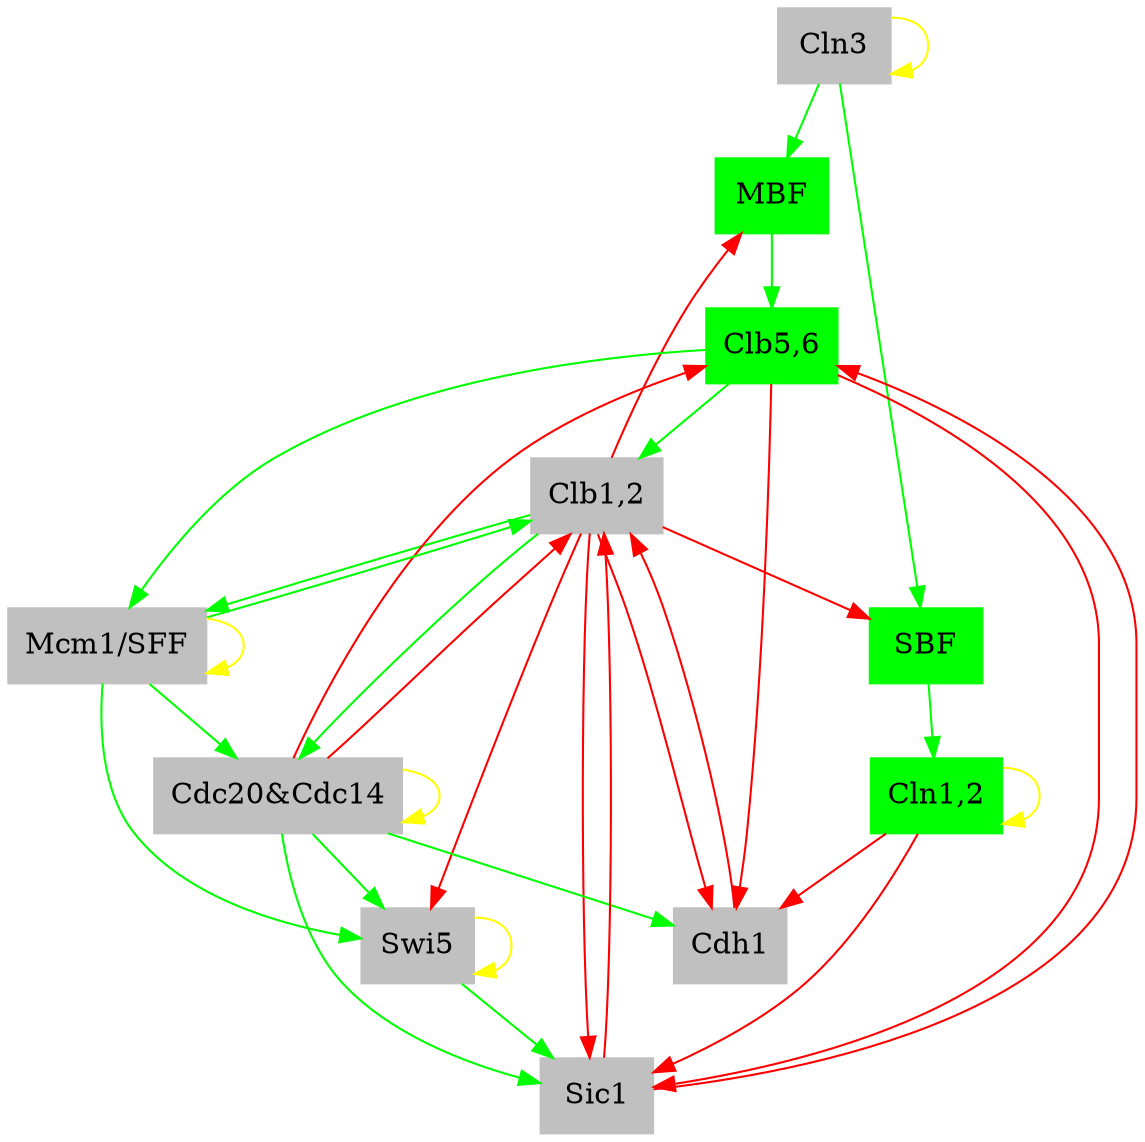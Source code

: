 digraph 01110001000  {
"Cln3" [shape=box, color=gray, style=filled];
	edge [color=yellow]; 
	"Cln3" -> "Cln3";
"MBF" [shape=box, color=green, style=filled];
	edge [color=green]; 
	"Cln3" -> "MBF";
	edge [color=red]; 
	"Clb1,2" -> "MBF";
"SBF" [shape=box, color=green, style=filled];
	edge [color=green]; 
	"Cln3" -> "SBF";
	edge [color=red]; 
	"Clb1,2" -> "SBF";
"Cln1,2" [shape=box, color=green, style=filled];
	edge [color=yellow]; 
	"Cln1,2" -> "Cln1,2";
	edge [color=green]; 
	"SBF" -> "Cln1,2";
"Cdh1" [shape=box, color=gray, style=filled];
	edge [color=green]; 
	"Cdc20&Cdc14" -> "Cdh1";
	edge [color=red]; 
	"Cln1,2" -> "Cdh1";
	"Clb5,6" -> "Cdh1";
	"Clb1,2" -> "Cdh1";
"Swi5" [shape=box, color=gray, style=filled];
	edge [color=yellow]; 
	"Swi5" -> "Swi5";
	edge [color=green]; 
	"Mcm1/SFF" -> "Swi5";
	"Cdc20&Cdc14" -> "Swi5";
	edge [color=red]; 
	"Clb1,2" -> "Swi5";
"Cdc20&Cdc14" [shape=box, color=gray, style=filled];
	edge [color=yellow]; 
	"Cdc20&Cdc14" -> "Cdc20&Cdc14";
	edge [color=green]; 
	"Clb1,2" -> "Cdc20&Cdc14";
	"Mcm1/SFF" -> "Cdc20&Cdc14";
"Clb5,6" [shape=box, color=green, style=filled];
	edge [color=green]; 
	"MBF" -> "Clb5,6";
	edge [color=red]; 
	"Sic1" -> "Clb5,6";
	"Cdc20&Cdc14" -> "Clb5,6";
"Sic1" [shape=box, color=gray, style=filled];
	edge [color=green]; 
	"Cdc20&Cdc14" -> "Sic1";
	"Swi5" -> "Sic1";
	edge [color=red]; 
	"Clb1,2" -> "Sic1";
	"Cln1,2" -> "Sic1";
	"Clb5,6" -> "Sic1";
"Clb1,2" [shape=box, color=gray, style=filled];
	edge [color=green]; 
	"Mcm1/SFF" -> "Clb1,2";
	"Clb5,6" -> "Clb1,2";
	edge [color=red]; 
	"Sic1" -> "Clb1,2";
	"Cdc20&Cdc14" -> "Clb1,2";
	"Cdh1" -> "Clb1,2";
"Mcm1/SFF" [shape=box, color=gray, style=filled];
	edge [color=yellow]; 
	"Mcm1/SFF" -> "Mcm1/SFF";
	edge [color=green]; 
	"Clb1,2" -> "Mcm1/SFF";
	"Clb5,6" -> "Mcm1/SFF";

}